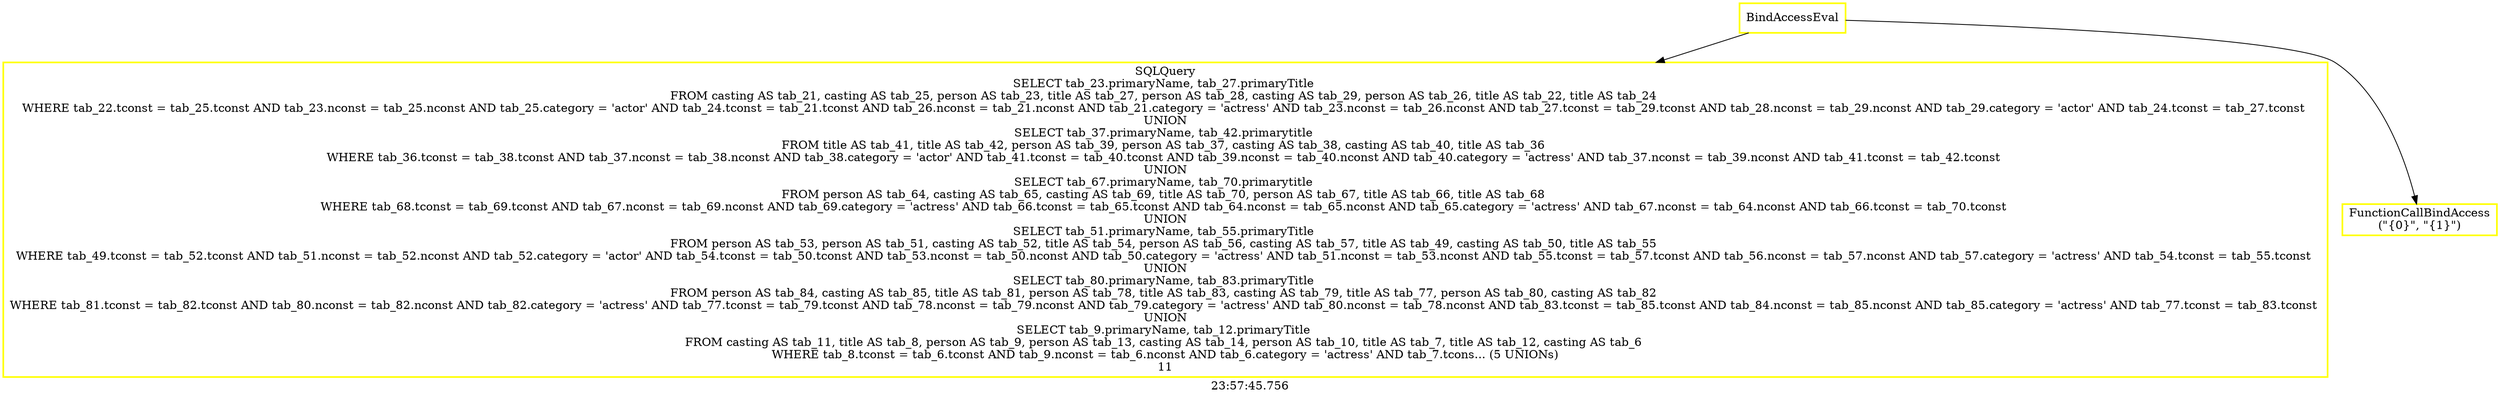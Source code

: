digraph  g{ graph[label = "23:57:45.756"]
node [shape=rectangle, color=black, fontcolor=black, style=bold] edge [color=black] 0 [label="BindAccessEval", color = yellow] ; 
1 [label="SQLQuery
SELECT tab_23.primaryName, tab_27.primaryTitle 
FROM casting AS tab_21, casting AS tab_25, person AS tab_23, title AS tab_27, person AS tab_28, casting AS tab_29, person AS tab_26, title AS tab_22, title AS tab_24 
WHERE tab_22.tconst = tab_25.tconst AND tab_23.nconst = tab_25.nconst AND tab_25.category = 'actor' AND tab_24.tconst = tab_21.tconst AND tab_26.nconst = tab_21.nconst AND tab_21.category = 'actress' AND tab_23.nconst = tab_26.nconst AND tab_27.tconst = tab_29.tconst AND tab_28.nconst = tab_29.nconst AND tab_29.category = 'actor' AND tab_24.tconst = tab_27.tconst 
UNION
SELECT tab_37.primaryName, tab_42.primarytitle 
FROM title AS tab_41, title AS tab_42, person AS tab_39, person AS tab_37, casting AS tab_38, casting AS tab_40, title AS tab_36 
WHERE tab_36.tconst = tab_38.tconst AND tab_37.nconst = tab_38.nconst AND tab_38.category = 'actor' AND tab_41.tconst = tab_40.tconst AND tab_39.nconst = tab_40.nconst AND tab_40.category = 'actress' AND tab_37.nconst = tab_39.nconst AND tab_41.tconst = tab_42.tconst 
UNION
SELECT tab_67.primaryName, tab_70.primarytitle 
FROM person AS tab_64, casting AS tab_65, casting AS tab_69, title AS tab_70, person AS tab_67, title AS tab_66, title AS tab_68 
WHERE tab_68.tconst = tab_69.tconst AND tab_67.nconst = tab_69.nconst AND tab_69.category = 'actress' AND tab_66.tconst = tab_65.tconst AND tab_64.nconst = tab_65.nconst AND tab_65.category = 'actress' AND tab_67.nconst = tab_64.nconst AND tab_66.tconst = tab_70.tconst 
UNION
SELECT tab_51.primaryName, tab_55.primaryTitle 
FROM person AS tab_53, person AS tab_51, casting AS tab_52, title AS tab_54, person AS tab_56, casting AS tab_57, title AS tab_49, casting AS tab_50, title AS tab_55 
WHERE tab_49.tconst = tab_52.tconst AND tab_51.nconst = tab_52.nconst AND tab_52.category = 'actor' AND tab_54.tconst = tab_50.tconst AND tab_53.nconst = tab_50.nconst AND tab_50.category = 'actress' AND tab_51.nconst = tab_53.nconst AND tab_55.tconst = tab_57.tconst AND tab_56.nconst = tab_57.nconst AND tab_57.category = 'actress' AND tab_54.tconst = tab_55.tconst 
UNION
SELECT tab_80.primaryName, tab_83.primaryTitle 
FROM person AS tab_84, casting AS tab_85, title AS tab_81, person AS tab_78, title AS tab_83, casting AS tab_79, title AS tab_77, person AS tab_80, casting AS tab_82 
WHERE tab_81.tconst = tab_82.tconst AND tab_80.nconst = tab_82.nconst AND tab_82.category = 'actress' AND tab_77.tconst = tab_79.tconst AND tab_78.nconst = tab_79.nconst AND tab_79.category = 'actress' AND tab_80.nconst = tab_78.nconst AND tab_83.tconst = tab_85.tconst AND tab_84.nconst = tab_85.nconst AND tab_85.category = 'actress' AND tab_77.tconst = tab_83.tconst 
UNION
SELECT tab_9.primaryName, tab_12.primaryTitle 
FROM casting AS tab_11, title AS tab_8, person AS tab_9, person AS tab_13, casting AS tab_14, person AS tab_10, title AS tab_7, title AS tab_12, casting AS tab_6 
WHERE tab_8.tconst = tab_6.tconst AND tab_9.nconst = tab_6.nconst AND tab_6.category = 'actress' AND tab_7.tcons... (5 UNIONs)
11", color = yellow] ; 
0 -> 1 ; 
2 [label="FunctionCallBindAccess
(\"{0}\", \"{1}\")", color = yellow] ; 
0 -> 2 ; 
}

